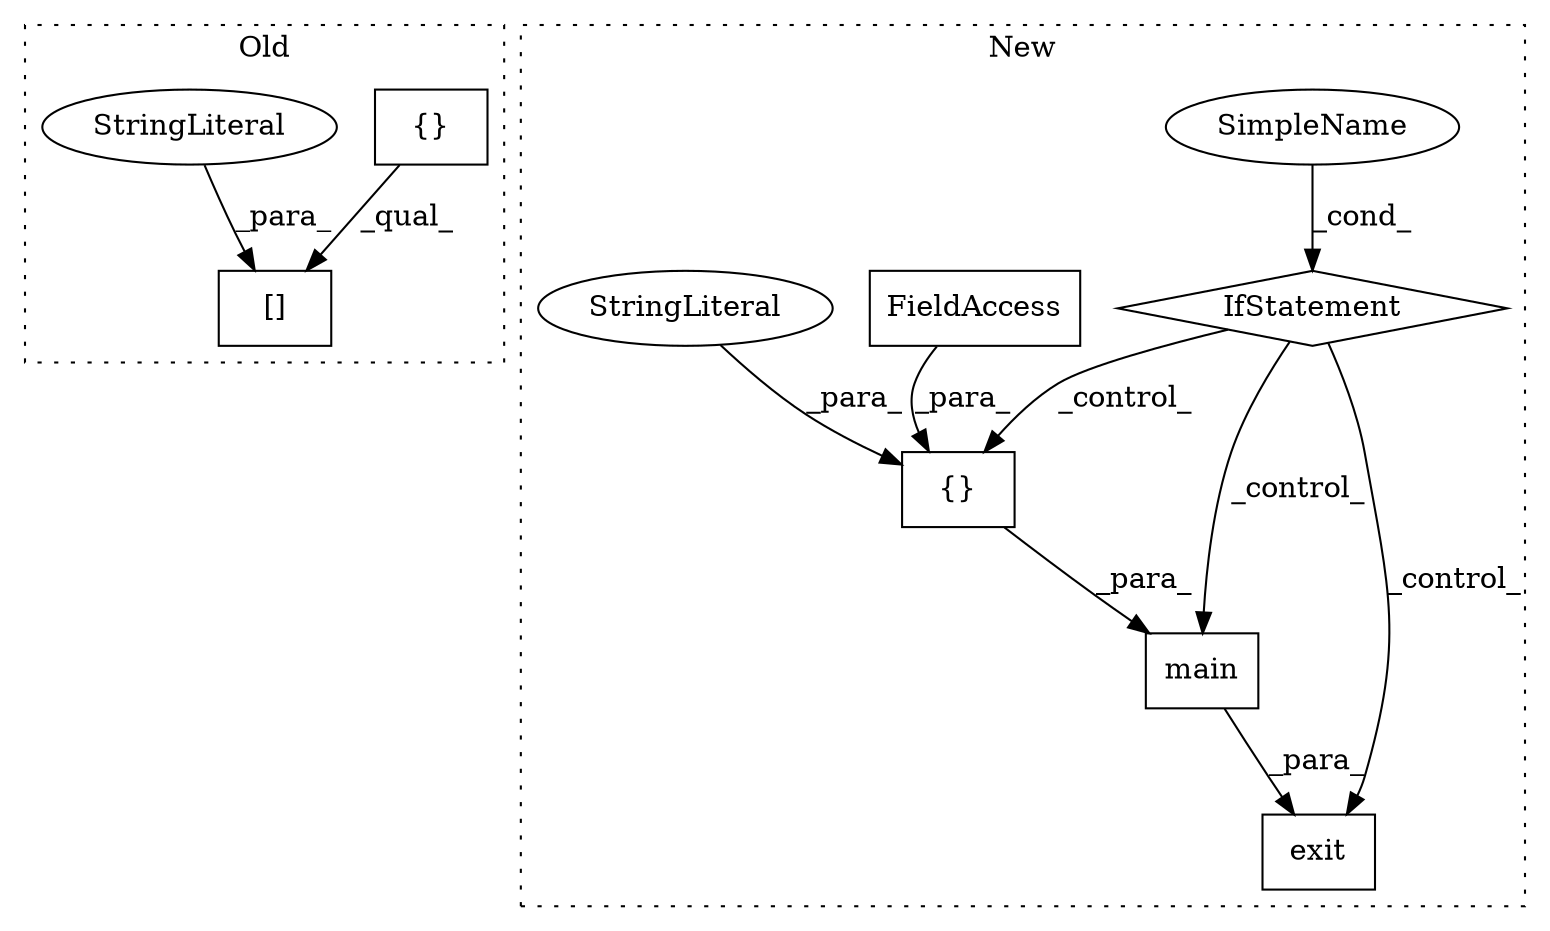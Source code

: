 digraph G {
subgraph cluster0 {
1 [label="[]" a="2" s="848,891" l="22,1" shape="box"];
5 [label="{}" a="4" s="791,797" l="1,1" shape="box"];
9 [label="StringLiteral" a="45" s="870" l="21" shape="ellipse"];
label = "Old";
style="dotted";
}
subgraph cluster1 {
2 [label="exit" a="32" s="1298,1343" l="5,1" shape="box"];
3 [label="main" a="32" s="1310,1342" l="5,1" shape="box"];
4 [label="{}" a="4" s="1327,1341" l="1,1" shape="box"];
6 [label="FieldAccess" a="22" s="1333" l="8" shape="box"];
7 [label="IfStatement" a="25" s="1258,1284" l="4,2" shape="diamond"];
8 [label="SimpleName" a="42" s="" l="" shape="ellipse"];
10 [label="StringLiteral" a="45" s="1328" l="4" shape="ellipse"];
label = "New";
style="dotted";
}
3 -> 2 [label="_para_"];
4 -> 3 [label="_para_"];
5 -> 1 [label="_qual_"];
6 -> 4 [label="_para_"];
7 -> 3 [label="_control_"];
7 -> 2 [label="_control_"];
7 -> 4 [label="_control_"];
8 -> 7 [label="_cond_"];
9 -> 1 [label="_para_"];
10 -> 4 [label="_para_"];
}